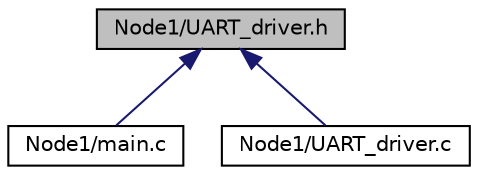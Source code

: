 digraph "Node1/UART_driver.h"
{
  edge [fontname="Helvetica",fontsize="10",labelfontname="Helvetica",labelfontsize="10"];
  node [fontname="Helvetica",fontsize="10",shape=record];
  Node3 [label="Node1/UART_driver.h",height=0.2,width=0.4,color="black", fillcolor="grey75", style="filled", fontcolor="black"];
  Node3 -> Node4 [dir="back",color="midnightblue",fontsize="10",style="solid",fontname="Helvetica"];
  Node4 [label="Node1/main.c",height=0.2,width=0.4,color="black", fillcolor="white", style="filled",URL="$Node1_2main_8c_source.html"];
  Node3 -> Node5 [dir="back",color="midnightblue",fontsize="10",style="solid",fontname="Helvetica"];
  Node5 [label="Node1/UART_driver.c",height=0.2,width=0.4,color="black", fillcolor="white", style="filled",URL="$UART__driver_8c_source.html"];
}
